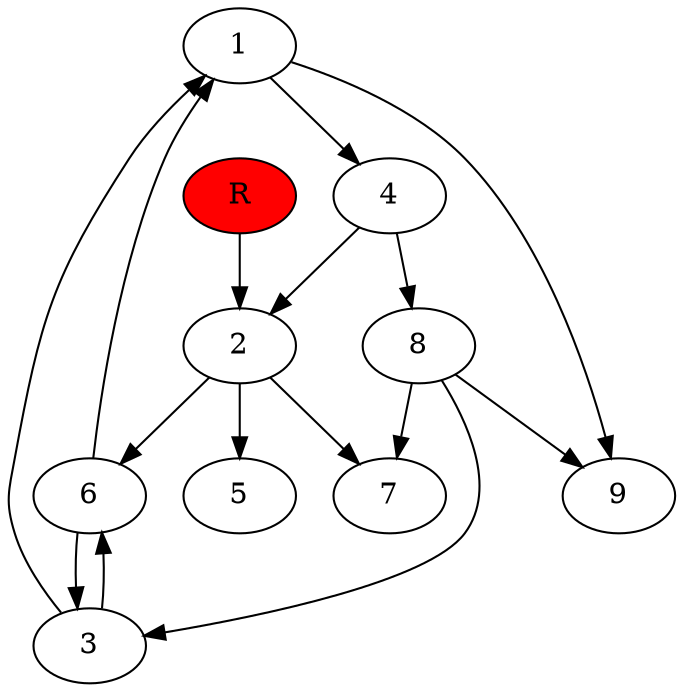 digraph prb8674 {
	1
	2
	3
	4
	5
	6
	7
	8
	R [fillcolor="#ff0000" style=filled]
	1 -> 4
	1 -> 9
	2 -> 5
	2 -> 6
	2 -> 7
	3 -> 1
	3 -> 6
	4 -> 2
	4 -> 8
	6 -> 1
	6 -> 3
	8 -> 3
	8 -> 7
	8 -> 9
	R -> 2
}
